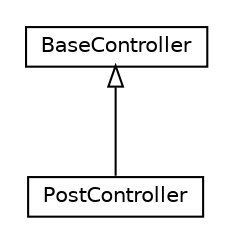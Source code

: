 #!/usr/local/bin/dot
#
# Class diagram 
# Generated by UMLGraph version R5_6_6-8-g8d7759 (http://www.umlgraph.org/)
#

digraph G {
	edge [fontname="Helvetica",fontsize=10,labelfontname="Helvetica",labelfontsize=10];
	node [fontname="Helvetica",fontsize=10,shape=plaintext];
	nodesep=0.25;
	ranksep=0.5;
	// org.dddlib.organisation.webapp.controller.PostController
	c18691 [label=<<table title="org.dddlib.organisation.webapp.controller.PostController" border="0" cellborder="1" cellspacing="0" cellpadding="2" port="p" href="./PostController.html">
		<tr><td><table border="0" cellspacing="0" cellpadding="1">
<tr><td align="center" balign="center"> PostController </td></tr>
		</table></td></tr>
		</table>>, URL="./PostController.html", fontname="Helvetica", fontcolor="black", fontsize=10.0];
	// org.dddlib.organisation.webapp.controller.BaseController
	c18692 [label=<<table title="org.dddlib.organisation.webapp.controller.BaseController" border="0" cellborder="1" cellspacing="0" cellpadding="2" port="p" href="./BaseController.html">
		<tr><td><table border="0" cellspacing="0" cellpadding="1">
<tr><td align="center" balign="center"> BaseController </td></tr>
		</table></td></tr>
		</table>>, URL="./BaseController.html", fontname="Helvetica", fontcolor="black", fontsize=10.0];
	//org.dddlib.organisation.webapp.controller.PostController extends org.dddlib.organisation.webapp.controller.BaseController
	c18692:p -> c18691:p [dir=back,arrowtail=empty];
}

